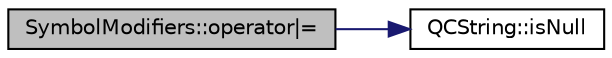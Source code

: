 digraph "SymbolModifiers::operator|="
{
 // LATEX_PDF_SIZE
  edge [fontname="Helvetica",fontsize="10",labelfontname="Helvetica",labelfontsize="10"];
  node [fontname="Helvetica",fontsize="10",shape=record];
  rankdir="LR";
  Node1 [label="SymbolModifiers::operator\|=",height=0.2,width=0.4,color="black", fillcolor="grey75", style="filled", fontcolor="black",tooltip=" "];
  Node1 -> Node2 [color="midnightblue",fontsize="10",style="solid",fontname="Helvetica"];
  Node2 [label="QCString::isNull",height=0.2,width=0.4,color="black", fillcolor="white", style="filled",URL="$classQCString.html#a31246261e7f2ae130c9235969b79075a",tooltip=" "];
}
